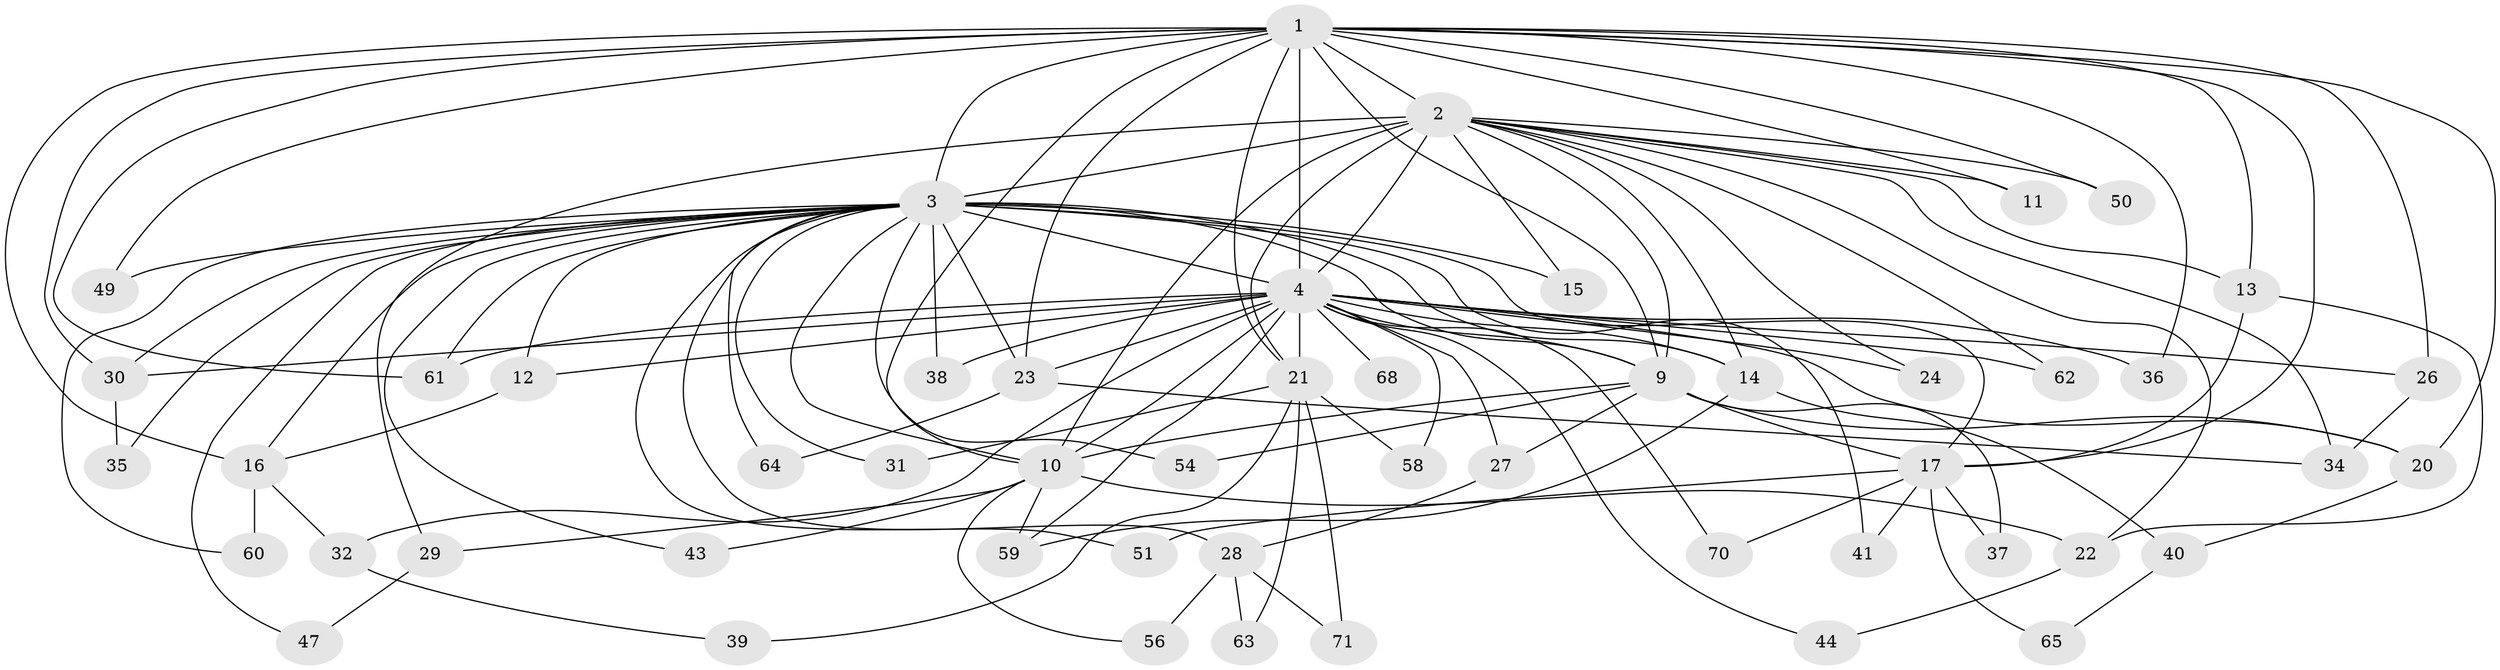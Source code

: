 // Generated by graph-tools (version 1.1) at 2025/51/02/27/25 19:51:42]
// undirected, 52 vertices, 118 edges
graph export_dot {
graph [start="1"]
  node [color=gray90,style=filled];
  1 [super="+8"];
  2 [super="+5"];
  3 [super="+6"];
  4 [super="+7"];
  9 [super="+55"];
  10 [super="+18"];
  11;
  12;
  13 [super="+25"];
  14 [super="+42"];
  15;
  16 [super="+48"];
  17 [super="+19"];
  20 [super="+46"];
  21 [super="+67"];
  22 [super="+33"];
  23 [super="+72"];
  24;
  26 [super="+45"];
  27;
  28 [super="+53"];
  29 [super="+57"];
  30 [super="+52"];
  31;
  32;
  34;
  35;
  36 [super="+66"];
  37;
  38;
  39;
  40;
  41;
  43;
  44;
  47;
  49;
  50;
  51;
  54;
  56;
  58;
  59 [super="+69"];
  60;
  61 [super="+73"];
  62;
  63;
  64;
  65;
  68;
  70;
  71;
  1 -- 2 [weight=4];
  1 -- 3 [weight=4];
  1 -- 4 [weight=4];
  1 -- 9 [weight=2];
  1 -- 10 [weight=2];
  1 -- 11;
  1 -- 13;
  1 -- 16;
  1 -- 17;
  1 -- 20;
  1 -- 21;
  1 -- 23;
  1 -- 49;
  1 -- 61;
  1 -- 30;
  1 -- 36;
  1 -- 50;
  1 -- 26;
  2 -- 3 [weight=4];
  2 -- 4 [weight=4];
  2 -- 9 [weight=2];
  2 -- 10 [weight=3];
  2 -- 13;
  2 -- 24;
  2 -- 29 [weight=2];
  2 -- 34;
  2 -- 50;
  2 -- 62;
  2 -- 21;
  2 -- 11;
  2 -- 14;
  2 -- 15;
  2 -- 22;
  3 -- 4 [weight=4];
  3 -- 9 [weight=2];
  3 -- 10 [weight=2];
  3 -- 12;
  3 -- 14;
  3 -- 17;
  3 -- 30;
  3 -- 31;
  3 -- 54;
  3 -- 60;
  3 -- 64;
  3 -- 23;
  3 -- 15;
  3 -- 28 [weight=2];
  3 -- 35;
  3 -- 38;
  3 -- 41;
  3 -- 43;
  3 -- 47;
  3 -- 49;
  3 -- 51;
  3 -- 61;
  3 -- 16;
  4 -- 9 [weight=2];
  4 -- 10 [weight=2];
  4 -- 14;
  4 -- 21;
  4 -- 24;
  4 -- 30;
  4 -- 32;
  4 -- 38;
  4 -- 62;
  4 -- 70;
  4 -- 68;
  4 -- 12;
  4 -- 23;
  4 -- 26;
  4 -- 27;
  4 -- 36 [weight=2];
  4 -- 44;
  4 -- 58;
  4 -- 59;
  4 -- 61;
  4 -- 20;
  9 -- 10;
  9 -- 20;
  9 -- 27;
  9 -- 37;
  9 -- 54;
  9 -- 17 [weight=2];
  10 -- 22;
  10 -- 29;
  10 -- 43;
  10 -- 56;
  10 -- 59;
  12 -- 16;
  13 -- 17;
  13 -- 22;
  14 -- 40;
  14 -- 59;
  16 -- 32;
  16 -- 60;
  17 -- 37;
  17 -- 41;
  17 -- 51;
  17 -- 65;
  17 -- 70;
  20 -- 40;
  21 -- 31;
  21 -- 39;
  21 -- 58;
  21 -- 63;
  21 -- 71;
  22 -- 44;
  23 -- 34;
  23 -- 64;
  26 -- 34;
  27 -- 28;
  28 -- 71;
  28 -- 56;
  28 -- 63;
  29 -- 47;
  30 -- 35;
  32 -- 39;
  40 -- 65;
}
